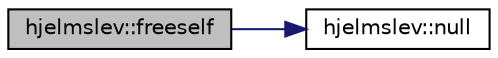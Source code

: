 digraph "hjelmslev::freeself"
{
  edge [fontname="Helvetica",fontsize="10",labelfontname="Helvetica",labelfontsize="10"];
  node [fontname="Helvetica",fontsize="10",shape=record];
  rankdir="LR";
  Node7 [label="hjelmslev::freeself",height=0.2,width=0.4,color="black", fillcolor="grey75", style="filled", fontcolor="black"];
  Node7 -> Node8 [color="midnightblue",fontsize="10",style="solid",fontname="Helvetica"];
  Node8 [label="hjelmslev::null",height=0.2,width=0.4,color="black", fillcolor="white", style="filled",URL="$d3/d21/classhjelmslev.html#aab5d00afb800a1764231587f9f032d1c"];
}
